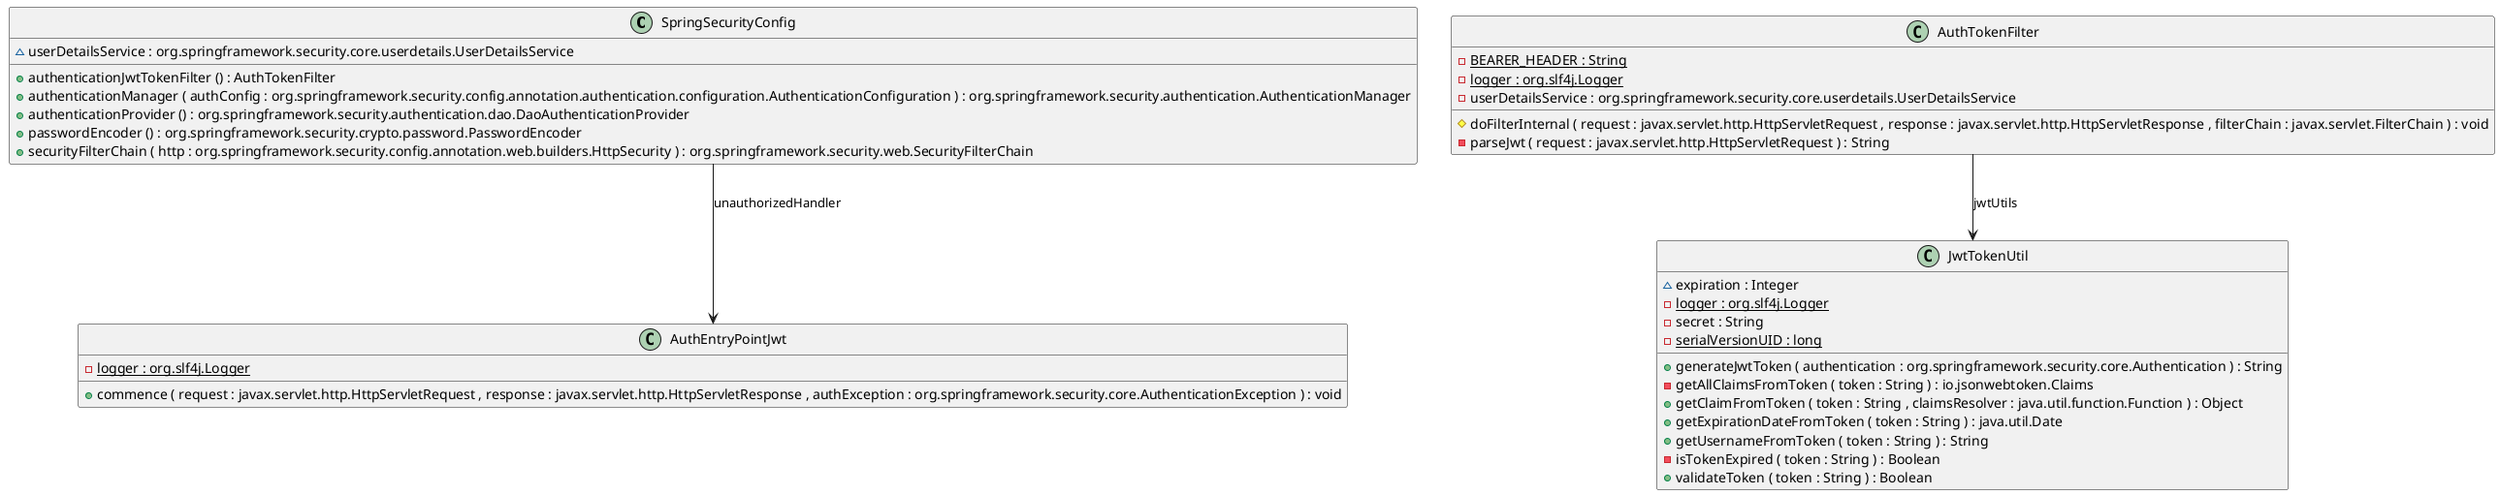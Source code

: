 @startuml

class SpringSecurityConfig {
	{field} ~userDetailsService : org.springframework.security.core.userdetails.UserDetailsService
	{method} +authenticationJwtTokenFilter () : AuthTokenFilter
	{method} +authenticationManager ( authConfig : org.springframework.security.config.annotation.authentication.configuration.AuthenticationConfiguration ) : org.springframework.security.authentication.AuthenticationManager
	{method} +authenticationProvider () : org.springframework.security.authentication.dao.DaoAuthenticationProvider
	{method} +passwordEncoder () : org.springframework.security.crypto.password.PasswordEncoder
	{method} +securityFilterChain ( http : org.springframework.security.config.annotation.web.builders.HttpSecurity ) : org.springframework.security.web.SecurityFilterChain
}

class AuthTokenFilter {
	{field} {static} -BEARER_HEADER : String
	{field} {static} -logger : org.slf4j.Logger
	{field} -userDetailsService : org.springframework.security.core.userdetails.UserDetailsService
	{method} #doFilterInternal ( request : javax.servlet.http.HttpServletRequest , response : javax.servlet.http.HttpServletResponse , filterChain : javax.servlet.FilterChain ) : void
	{method} -parseJwt ( request : javax.servlet.http.HttpServletRequest ) : String
}

class AuthEntryPointJwt {
	{field} {static} -logger : org.slf4j.Logger
	{method} +commence ( request : javax.servlet.http.HttpServletRequest , response : javax.servlet.http.HttpServletResponse , authException : org.springframework.security.core.AuthenticationException ) : void
}

class JwtTokenUtil {
	{field} ~expiration : Integer
	{field} {static} -logger : org.slf4j.Logger
	{field} -secret : String
	{field} {static} -serialVersionUID : long
	{method} +generateJwtToken ( authentication : org.springframework.security.core.Authentication ) : String
	{method} -getAllClaimsFromToken ( token : String ) : io.jsonwebtoken.Claims
	{method} +getClaimFromToken ( token : String , claimsResolver : java.util.function.Function ) : Object
	{method} +getExpirationDateFromToken ( token : String ) : java.util.Date
	{method} +getUsernameFromToken ( token : String ) : String
	{method} -isTokenExpired ( token : String ) : Boolean
	{method} +validateToken ( token : String ) : Boolean
}

SpringSecurityConfig -->  AuthEntryPointJwt : unauthorizedHandler
AuthTokenFilter -->  JwtTokenUtil : jwtUtils


@enduml